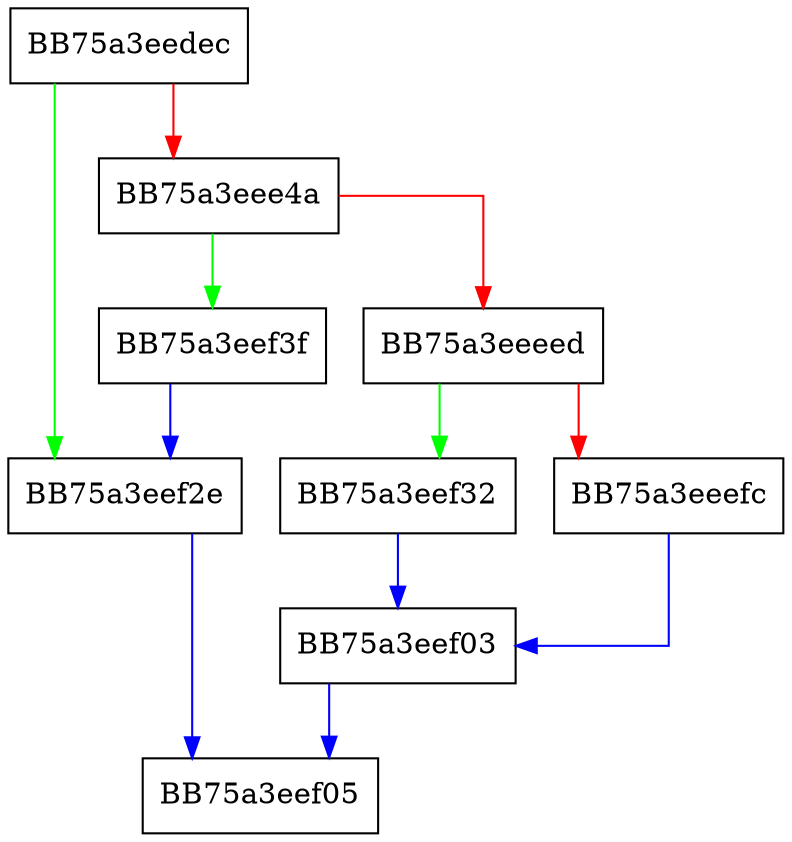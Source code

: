 digraph call_RPF_LoD_routines {
  node [shape="box"];
  graph [splines=ortho];
  BB75a3eedec -> BB75a3eef2e [color="green"];
  BB75a3eedec -> BB75a3eee4a [color="red"];
  BB75a3eee4a -> BB75a3eef3f [color="green"];
  BB75a3eee4a -> BB75a3eeeed [color="red"];
  BB75a3eeeed -> BB75a3eef32 [color="green"];
  BB75a3eeeed -> BB75a3eeefc [color="red"];
  BB75a3eeefc -> BB75a3eef03 [color="blue"];
  BB75a3eef03 -> BB75a3eef05 [color="blue"];
  BB75a3eef2e -> BB75a3eef05 [color="blue"];
  BB75a3eef32 -> BB75a3eef03 [color="blue"];
  BB75a3eef3f -> BB75a3eef2e [color="blue"];
}